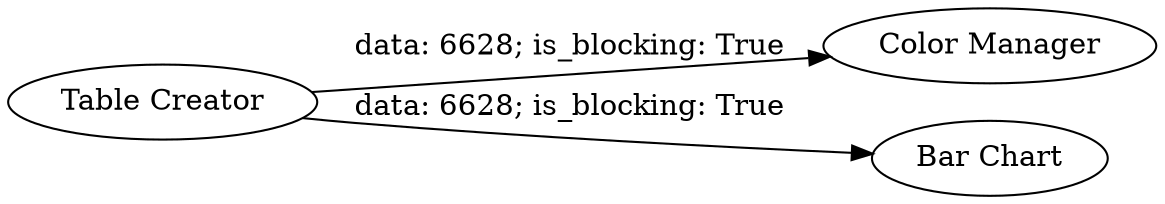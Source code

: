 digraph {
	"-4526712593501342174_3" [label="Color Manager"]
	"-4526712593501342174_1" [label="Table Creator"]
	"-4526712593501342174_2" [label="Bar Chart"]
	"-4526712593501342174_1" -> "-4526712593501342174_2" [label="data: 6628; is_blocking: True"]
	"-4526712593501342174_1" -> "-4526712593501342174_3" [label="data: 6628; is_blocking: True"]
	rankdir=LR
}
